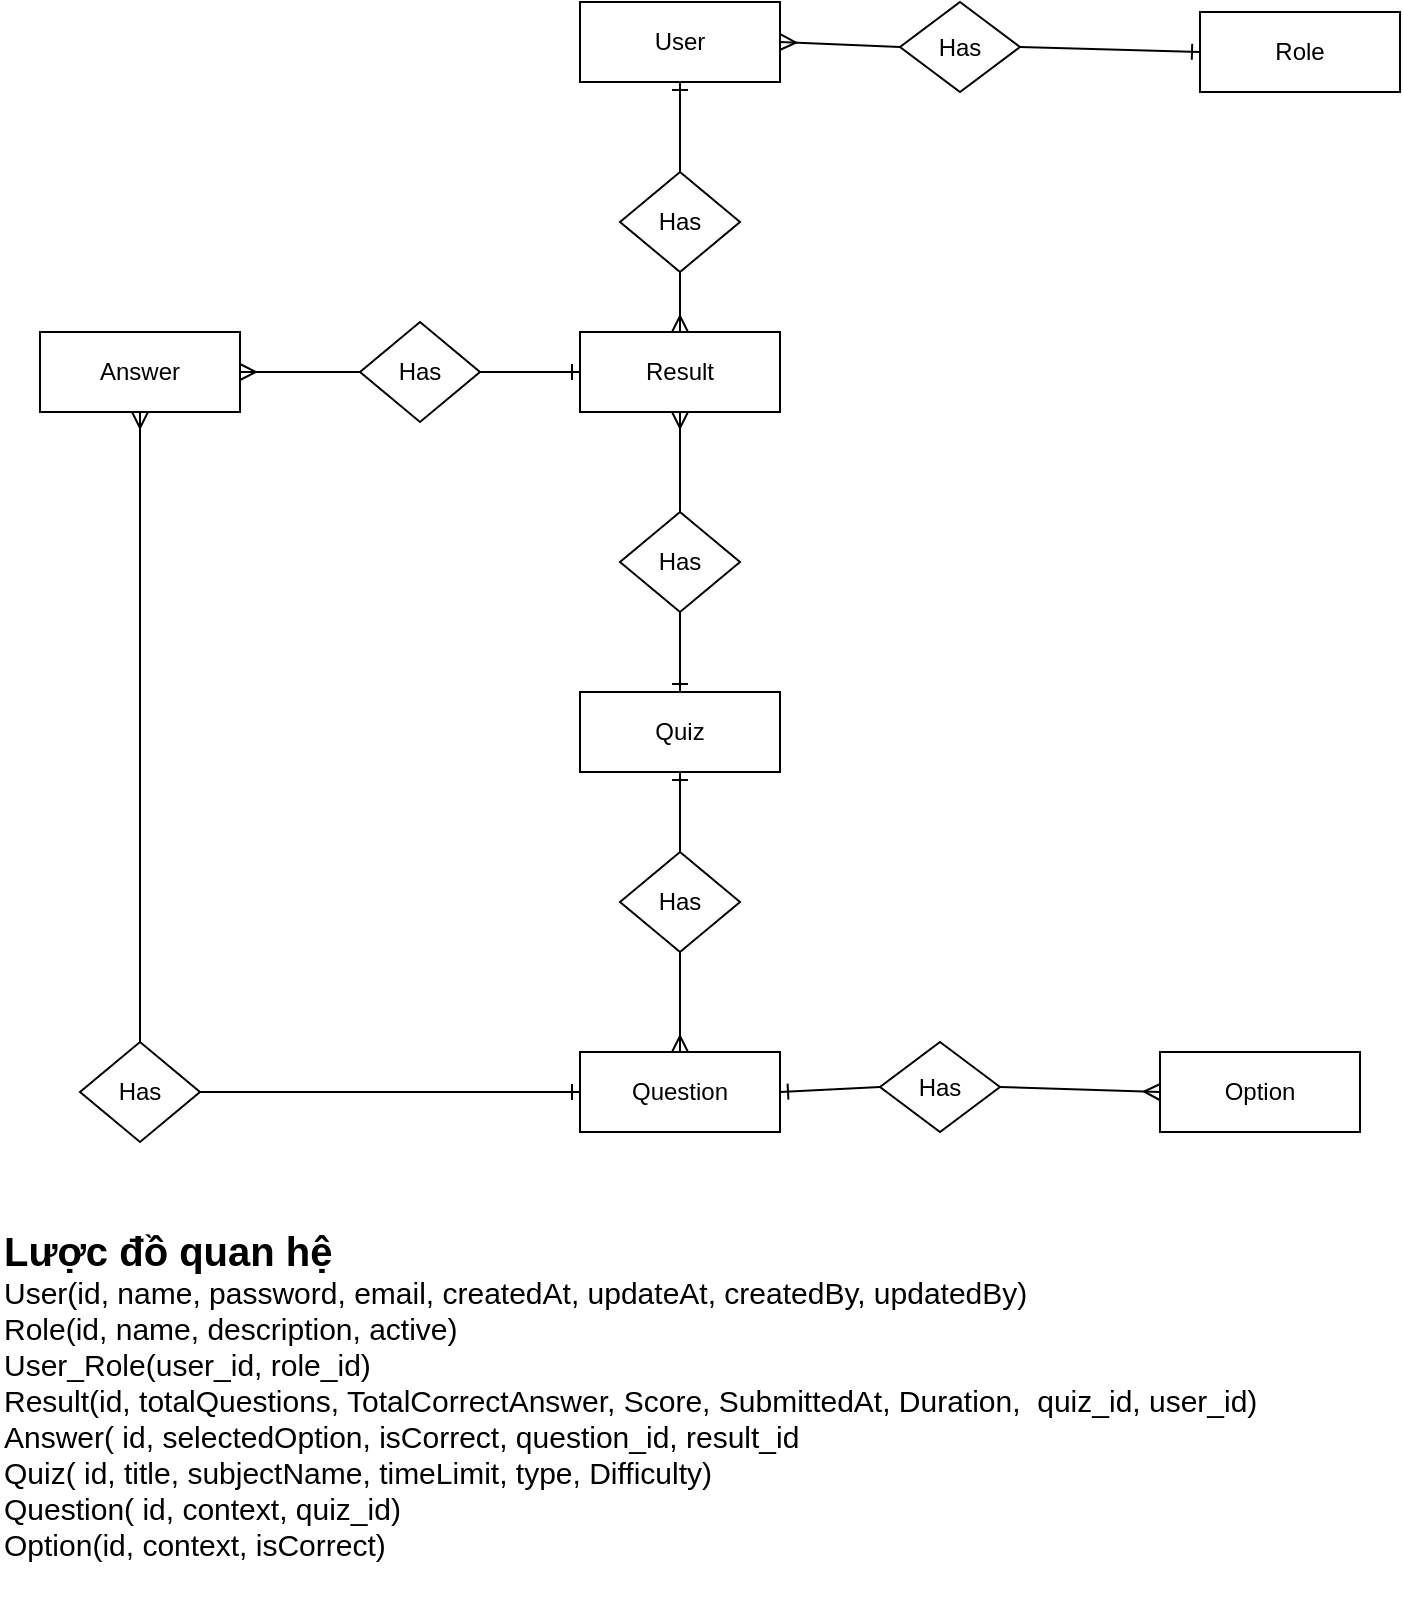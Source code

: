 <mxfile version="27.0.9">
  <diagram name="Page-1" id="9f5ZRjzQRdRZXJlY1e4z">
    <mxGraphModel dx="1042" dy="674" grid="1" gridSize="10" guides="1" tooltips="1" connect="1" arrows="1" fold="1" page="1" pageScale="1" pageWidth="850" pageHeight="1100" math="0" shadow="0">
      <root>
        <mxCell id="0" />
        <mxCell id="1" parent="0" />
        <mxCell id="FEBbziZ_7G5p8KWpaszH-3" value="Question" style="whiteSpace=wrap;html=1;align=center;" vertex="1" parent="1">
          <mxGeometry x="340" y="540" width="100" height="40" as="geometry" />
        </mxCell>
        <mxCell id="FEBbziZ_7G5p8KWpaszH-4" value="Quiz" style="whiteSpace=wrap;html=1;align=center;" vertex="1" parent="1">
          <mxGeometry x="340" y="360" width="100" height="40" as="geometry" />
        </mxCell>
        <mxCell id="FEBbziZ_7G5p8KWpaszH-5" value="User" style="whiteSpace=wrap;html=1;align=center;" vertex="1" parent="1">
          <mxGeometry x="340" y="15" width="100" height="40" as="geometry" />
        </mxCell>
        <mxCell id="FEBbziZ_7G5p8KWpaszH-6" value="Answer" style="whiteSpace=wrap;html=1;align=center;" vertex="1" parent="1">
          <mxGeometry x="70" y="180" width="100" height="40" as="geometry" />
        </mxCell>
        <mxCell id="FEBbziZ_7G5p8KWpaszH-7" value="Role" style="whiteSpace=wrap;html=1;align=center;" vertex="1" parent="1">
          <mxGeometry x="650" y="20" width="100" height="40" as="geometry" />
        </mxCell>
        <mxCell id="FEBbziZ_7G5p8KWpaszH-10" value="Result" style="whiteSpace=wrap;html=1;align=center;" vertex="1" parent="1">
          <mxGeometry x="340" y="180" width="100" height="40" as="geometry" />
        </mxCell>
        <mxCell id="FEBbziZ_7G5p8KWpaszH-11" value="" style="endArrow=ERmany;html=1;rounded=0;endFill=0;entryX=0.5;entryY=0;entryDx=0;entryDy=0;exitX=0.5;exitY=1;exitDx=0;exitDy=0;" edge="1" parent="1" source="FEBbziZ_7G5p8KWpaszH-13" target="FEBbziZ_7G5p8KWpaszH-10">
          <mxGeometry width="50" height="50" relative="1" as="geometry">
            <mxPoint x="460" y="130" as="sourcePoint" />
            <mxPoint x="330" y="160" as="targetPoint" />
          </mxGeometry>
        </mxCell>
        <mxCell id="FEBbziZ_7G5p8KWpaszH-12" value="" style="endArrow=ERone;html=1;rounded=0;endFill=0;exitX=0.5;exitY=0;exitDx=0;exitDy=0;entryX=0.5;entryY=1;entryDx=0;entryDy=0;" edge="1" parent="1" source="FEBbziZ_7G5p8KWpaszH-13" target="FEBbziZ_7G5p8KWpaszH-5">
          <mxGeometry width="50" height="50" relative="1" as="geometry">
            <mxPoint x="460" y="200" as="sourcePoint" />
            <mxPoint x="490" y="300" as="targetPoint" />
          </mxGeometry>
        </mxCell>
        <mxCell id="FEBbziZ_7G5p8KWpaszH-13" value="Has" style="shape=rhombus;perimeter=rhombusPerimeter;whiteSpace=wrap;html=1;align=center;" vertex="1" parent="1">
          <mxGeometry x="360" y="100" width="60" height="50" as="geometry" />
        </mxCell>
        <mxCell id="FEBbziZ_7G5p8KWpaszH-18" value="" style="endArrow=ERmany;html=1;rounded=0;endFill=0;entryX=0.5;entryY=1;entryDx=0;entryDy=0;exitX=0.5;exitY=0;exitDx=0;exitDy=0;" edge="1" parent="1" source="FEBbziZ_7G5p8KWpaszH-20" target="FEBbziZ_7G5p8KWpaszH-10">
          <mxGeometry width="50" height="50" relative="1" as="geometry">
            <mxPoint x="615" y="330" as="sourcePoint" />
            <mxPoint x="545" y="380" as="targetPoint" />
          </mxGeometry>
        </mxCell>
        <mxCell id="FEBbziZ_7G5p8KWpaszH-19" value="" style="endArrow=ERone;html=1;rounded=0;endFill=0;exitX=0.5;exitY=1;exitDx=0;exitDy=0;entryX=0.5;entryY=0;entryDx=0;entryDy=0;" edge="1" parent="1" source="FEBbziZ_7G5p8KWpaszH-20" target="FEBbziZ_7G5p8KWpaszH-4">
          <mxGeometry width="50" height="50" relative="1" as="geometry">
            <mxPoint x="615" y="400" as="sourcePoint" />
            <mxPoint x="335" y="300" as="targetPoint" />
          </mxGeometry>
        </mxCell>
        <mxCell id="FEBbziZ_7G5p8KWpaszH-20" value="Has" style="shape=rhombus;perimeter=rhombusPerimeter;whiteSpace=wrap;html=1;align=center;" vertex="1" parent="1">
          <mxGeometry x="360" y="270" width="60" height="50" as="geometry" />
        </mxCell>
        <mxCell id="FEBbziZ_7G5p8KWpaszH-23" value="" style="endArrow=ERmany;html=1;rounded=0;endFill=0;entryX=0.5;entryY=0;entryDx=0;entryDy=0;exitX=0.5;exitY=1;exitDx=0;exitDy=0;" edge="1" parent="1" source="FEBbziZ_7G5p8KWpaszH-25" target="FEBbziZ_7G5p8KWpaszH-3">
          <mxGeometry width="50" height="50" relative="1" as="geometry">
            <mxPoint x="495" y="575" as="sourcePoint" />
            <mxPoint x="270" y="465" as="targetPoint" />
          </mxGeometry>
        </mxCell>
        <mxCell id="FEBbziZ_7G5p8KWpaszH-24" value="" style="endArrow=ERone;html=1;rounded=0;endFill=0;exitX=0.5;exitY=0;exitDx=0;exitDy=0;entryX=0.5;entryY=1;entryDx=0;entryDy=0;" edge="1" parent="1" source="FEBbziZ_7G5p8KWpaszH-25" target="FEBbziZ_7G5p8KWpaszH-4">
          <mxGeometry width="50" height="50" relative="1" as="geometry">
            <mxPoint x="495" y="645" as="sourcePoint" />
            <mxPoint x="340" y="445" as="targetPoint" />
          </mxGeometry>
        </mxCell>
        <mxCell id="FEBbziZ_7G5p8KWpaszH-25" value="Has" style="shape=rhombus;perimeter=rhombusPerimeter;whiteSpace=wrap;html=1;align=center;" vertex="1" parent="1">
          <mxGeometry x="360" y="440" width="60" height="50" as="geometry" />
        </mxCell>
        <mxCell id="FEBbziZ_7G5p8KWpaszH-29" value="" style="endArrow=ERmany;html=1;rounded=0;endFill=0;entryX=1;entryY=0.5;entryDx=0;entryDy=0;exitX=0;exitY=0.5;exitDx=0;exitDy=0;" edge="1" parent="1" source="FEBbziZ_7G5p8KWpaszH-31" target="FEBbziZ_7G5p8KWpaszH-5">
          <mxGeometry width="50" height="50" relative="1" as="geometry">
            <mxPoint x="770" y="325" as="sourcePoint" />
            <mxPoint x="430" y="85" as="targetPoint" />
          </mxGeometry>
        </mxCell>
        <mxCell id="FEBbziZ_7G5p8KWpaszH-30" value="" style="endArrow=ERone;html=1;rounded=0;endFill=0;exitX=1;exitY=0.5;exitDx=0;exitDy=0;entryX=0;entryY=0.5;entryDx=0;entryDy=0;" edge="1" parent="1" source="FEBbziZ_7G5p8KWpaszH-31" target="FEBbziZ_7G5p8KWpaszH-7">
          <mxGeometry width="50" height="50" relative="1" as="geometry">
            <mxPoint x="770" y="395" as="sourcePoint" />
            <mxPoint x="670" y="85" as="targetPoint" />
          </mxGeometry>
        </mxCell>
        <mxCell id="FEBbziZ_7G5p8KWpaszH-31" value="Has" style="shape=rhombus;perimeter=rhombusPerimeter;whiteSpace=wrap;html=1;align=center;" vertex="1" parent="1">
          <mxGeometry x="500" y="15" width="60" height="45" as="geometry" />
        </mxCell>
        <mxCell id="FEBbziZ_7G5p8KWpaszH-34" value="" style="endArrow=ERmany;html=1;rounded=0;endFill=0;entryX=1;entryY=0.5;entryDx=0;entryDy=0;exitX=0;exitY=0.5;exitDx=0;exitDy=0;" edge="1" parent="1" source="FEBbziZ_7G5p8KWpaszH-36" target="FEBbziZ_7G5p8KWpaszH-6">
          <mxGeometry width="50" height="50" relative="1" as="geometry">
            <mxPoint x="280" y="100" as="sourcePoint" />
            <mxPoint x="210" y="150" as="targetPoint" />
          </mxGeometry>
        </mxCell>
        <mxCell id="FEBbziZ_7G5p8KWpaszH-35" value="" style="endArrow=ERone;html=1;rounded=0;endFill=0;exitX=1;exitY=0.5;exitDx=0;exitDy=0;entryX=0;entryY=0.5;entryDx=0;entryDy=0;" edge="1" parent="1" source="FEBbziZ_7G5p8KWpaszH-36" target="FEBbziZ_7G5p8KWpaszH-10">
          <mxGeometry width="50" height="50" relative="1" as="geometry">
            <mxPoint x="280" y="170" as="sourcePoint" />
            <mxPoint x="210" y="20" as="targetPoint" />
          </mxGeometry>
        </mxCell>
        <mxCell id="FEBbziZ_7G5p8KWpaszH-36" value="Has" style="shape=rhombus;perimeter=rhombusPerimeter;whiteSpace=wrap;html=1;align=center;" vertex="1" parent="1">
          <mxGeometry x="230" y="175" width="60" height="50" as="geometry" />
        </mxCell>
        <mxCell id="FEBbziZ_7G5p8KWpaszH-44" value="" style="endArrow=ERmany;html=1;rounded=0;endFill=0;entryX=0.5;entryY=1;entryDx=0;entryDy=0;exitX=0.5;exitY=0;exitDx=0;exitDy=0;" edge="1" parent="1" source="FEBbziZ_7G5p8KWpaszH-46" target="FEBbziZ_7G5p8KWpaszH-6">
          <mxGeometry width="50" height="50" relative="1" as="geometry">
            <mxPoint x="220" y="450" as="sourcePoint" />
            <mxPoint x="110" y="550" as="targetPoint" />
          </mxGeometry>
        </mxCell>
        <mxCell id="FEBbziZ_7G5p8KWpaszH-45" value="" style="endArrow=ERone;html=1;rounded=0;endFill=0;exitX=1;exitY=0.5;exitDx=0;exitDy=0;entryX=0;entryY=0.5;entryDx=0;entryDy=0;" edge="1" parent="1" source="FEBbziZ_7G5p8KWpaszH-46" target="FEBbziZ_7G5p8KWpaszH-3">
          <mxGeometry width="50" height="50" relative="1" as="geometry">
            <mxPoint x="220" y="520" as="sourcePoint" />
            <mxPoint x="280" y="550" as="targetPoint" />
          </mxGeometry>
        </mxCell>
        <mxCell id="FEBbziZ_7G5p8KWpaszH-46" value="Has" style="shape=rhombus;perimeter=rhombusPerimeter;whiteSpace=wrap;html=1;align=center;" vertex="1" parent="1">
          <mxGeometry x="90" y="535" width="60" height="50" as="geometry" />
        </mxCell>
        <mxCell id="FEBbziZ_7G5p8KWpaszH-47" value="&lt;font style=&quot;&quot;&gt;&lt;b style=&quot;&quot;&gt;&lt;font style=&quot;font-size: 20px;&quot;&gt;Lược đồ quan hệ&lt;/font&gt;&lt;/b&gt;&lt;br&gt;&lt;/font&gt;&lt;div&gt;&lt;font style=&quot;font-size: 15px;&quot;&gt;User(id, name, password, email, createdAt, updateAt, createdBy, updatedBy)&lt;/font&gt;&lt;/div&gt;&lt;div&gt;&lt;font style=&quot;font-size: 15px;&quot;&gt;Role(id, name, description, active)&lt;/font&gt;&lt;/div&gt;&lt;div&gt;&lt;font style=&quot;font-size: 15px;&quot;&gt;User_Role(user_id, role_id)&lt;/font&gt;&lt;/div&gt;&lt;div&gt;&lt;font style=&quot;font-size: 15px;&quot;&gt;Result(id, totalQuestions, TotalCorrectAnswer, Score, SubmittedAt, Duration,&amp;nbsp; quiz_id, user_id)&lt;/font&gt;&lt;/div&gt;&lt;div&gt;&lt;font style=&quot;font-size: 15px;&quot;&gt;Answer( id, selectedOption, isCorrect, question_id, result_id&lt;/font&gt;&lt;/div&gt;&lt;div&gt;&lt;font style=&quot;font-size: 15px;&quot;&gt;Quiz( id, title, subjectName, timeLimit, type, Difficulty)&lt;/font&gt;&lt;/div&gt;&lt;div&gt;&lt;font style=&quot;font-size: 15px;&quot;&gt;Question( id, context, quiz_id)&lt;/font&gt;&lt;/div&gt;&lt;div&gt;&lt;font style=&quot;font-size: 15px;&quot;&gt;Option(id, context, isCorrect)&lt;/font&gt;&lt;/div&gt;&lt;div&gt;&lt;font style=&quot;font-size: 14px;&quot;&gt;&lt;br&gt;&lt;/font&gt;&lt;/div&gt;" style="text;html=1;align=left;verticalAlign=middle;resizable=0;points=[];autosize=1;strokeColor=none;fillColor=none;spacingTop=-1;" vertex="1" parent="1">
          <mxGeometry x="50" y="620" width="650" height="200" as="geometry" />
        </mxCell>
        <mxCell id="FEBbziZ_7G5p8KWpaszH-48" value="Option" style="whiteSpace=wrap;html=1;align=center;" vertex="1" parent="1">
          <mxGeometry x="630" y="540" width="100" height="40" as="geometry" />
        </mxCell>
        <mxCell id="FEBbziZ_7G5p8KWpaszH-50" value="" style="endArrow=ERmany;html=1;rounded=0;endFill=0;entryX=0;entryY=0.5;entryDx=0;entryDy=0;exitX=1;exitY=0.5;exitDx=0;exitDy=0;" edge="1" parent="1" source="FEBbziZ_7G5p8KWpaszH-51" target="FEBbziZ_7G5p8KWpaszH-48">
          <mxGeometry width="50" height="50" relative="1" as="geometry">
            <mxPoint x="540" y="570" as="sourcePoint" />
            <mxPoint x="450" y="570" as="targetPoint" />
          </mxGeometry>
        </mxCell>
        <mxCell id="FEBbziZ_7G5p8KWpaszH-51" value="Has" style="shape=rhombus;perimeter=rhombusPerimeter;whiteSpace=wrap;html=1;align=center;" vertex="1" parent="1">
          <mxGeometry x="490" y="535" width="60" height="45" as="geometry" />
        </mxCell>
        <mxCell id="FEBbziZ_7G5p8KWpaszH-53" value="" style="endArrow=ERone;html=1;rounded=0;endFill=0;exitX=0;exitY=0.5;exitDx=0;exitDy=0;entryX=1;entryY=0.5;entryDx=0;entryDy=0;" edge="1" parent="1" source="FEBbziZ_7G5p8KWpaszH-51" target="FEBbziZ_7G5p8KWpaszH-3">
          <mxGeometry width="50" height="50" relative="1" as="geometry">
            <mxPoint x="390" y="600" as="sourcePoint" />
            <mxPoint x="580" y="600" as="targetPoint" />
          </mxGeometry>
        </mxCell>
      </root>
    </mxGraphModel>
  </diagram>
</mxfile>
